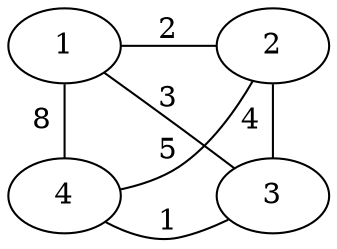 graph {
    rankdir=LR
    {rank=same 1 4}
    {rank=same 2 3}
    1--2 [label=2, len=2]
    1--3 [label=3, len=3]
    1--4 [label=8, len=8]
    2--3 [label=4, len=4]
    2--4 [label=5, len=5]
    3--4 [label=1, len=1]
}